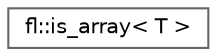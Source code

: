 digraph "Graphical Class Hierarchy"
{
 // INTERACTIVE_SVG=YES
 // LATEX_PDF_SIZE
  bgcolor="transparent";
  edge [fontname=Helvetica,fontsize=10,labelfontname=Helvetica,labelfontsize=10];
  node [fontname=Helvetica,fontsize=10,shape=box,height=0.2,width=0.4];
  rankdir="LR";
  Node0 [id="Node000000",label="fl::is_array\< T \>",height=0.2,width=0.4,color="grey40", fillcolor="white", style="filled",URL="$dc/d25/structfl_1_1is__array.html",tooltip=" "];
}
